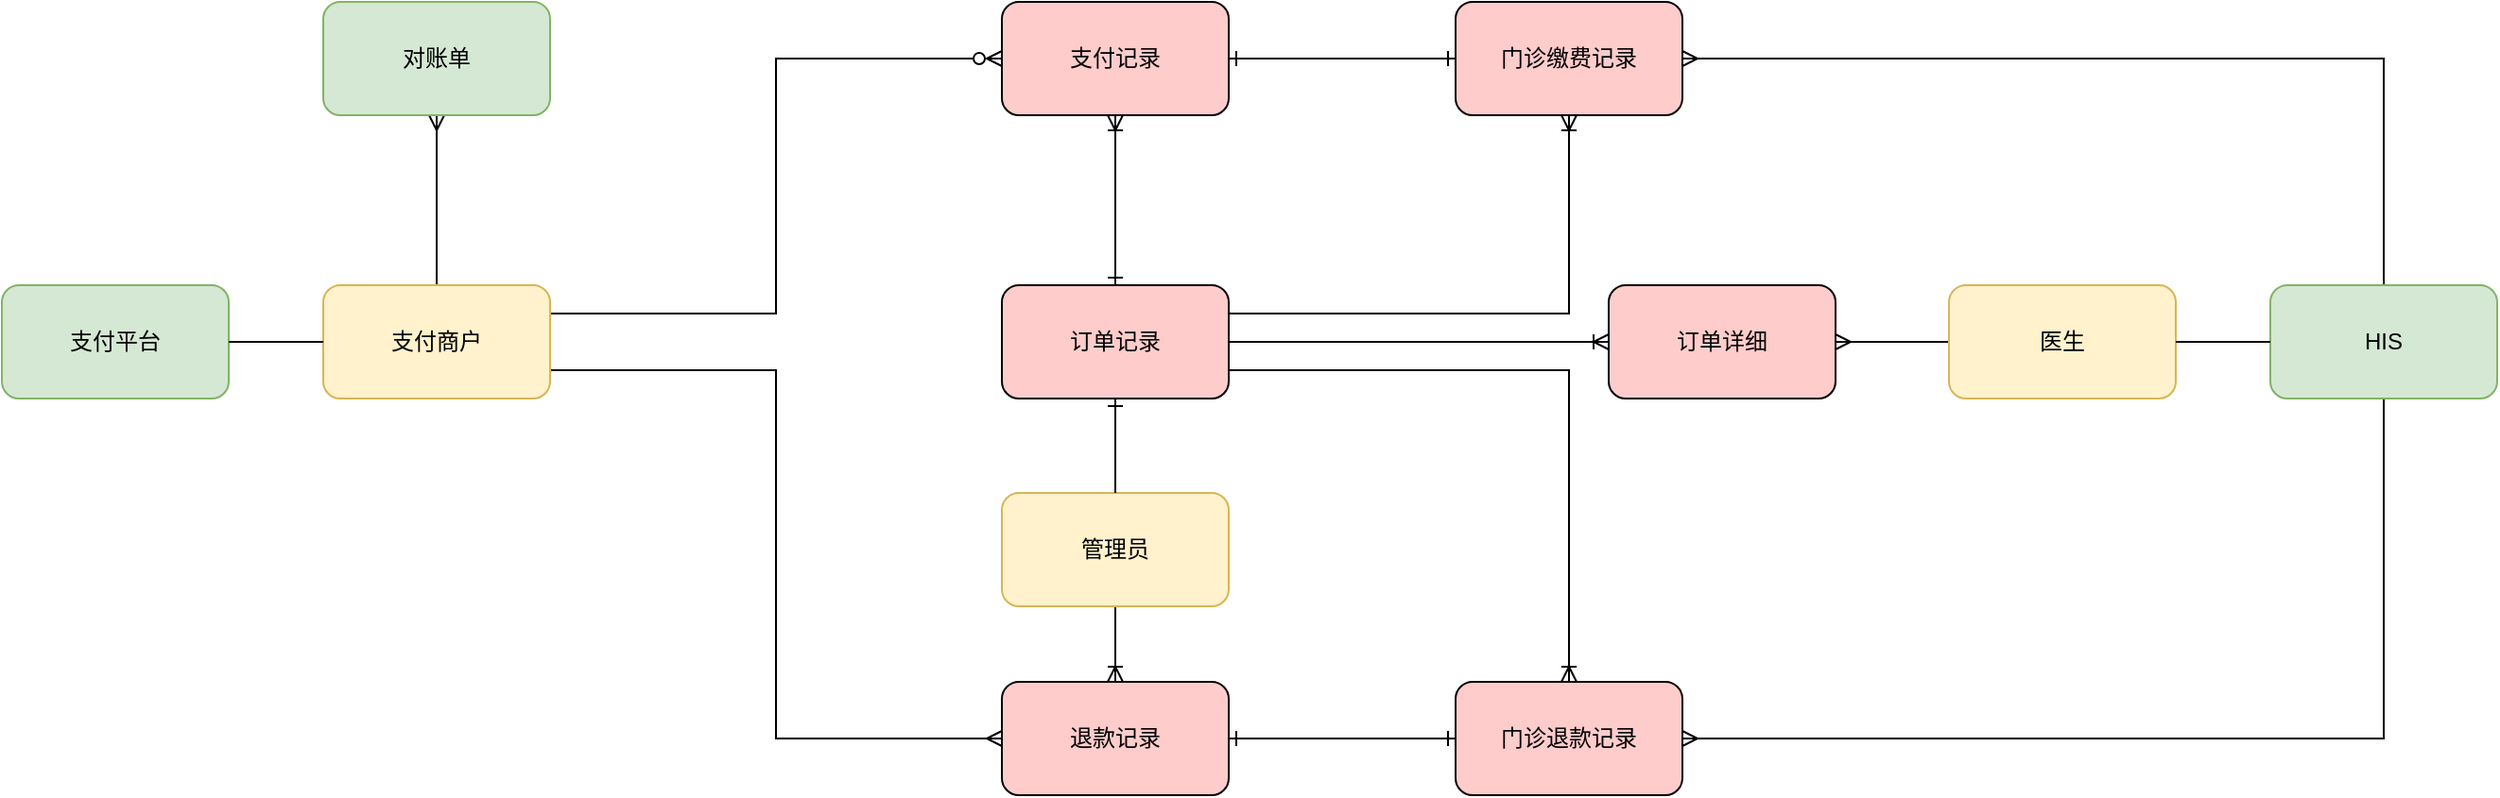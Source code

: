<mxfile version="18.2.0" type="github">
  <diagram id="KhJ2P2RWVF0fFu3-0xIE" name="第 1 页">
    <mxGraphModel dx="2233" dy="755" grid="1" gridSize="10" guides="1" tooltips="1" connect="1" arrows="1" fold="1" page="1" pageScale="1" pageWidth="827" pageHeight="1169" math="0" shadow="0">
      <root>
        <mxCell id="0" />
        <mxCell id="1" parent="0" />
        <mxCell id="GARxsetZ7foCLUvqXNxQ-3" value="" style="edgeStyle=orthogonalEdgeStyle;rounded=0;orthogonalLoop=1;jettySize=auto;html=1;endArrow=ERoneToMany;endFill=0;" edge="1" parent="1" source="GARxsetZ7foCLUvqXNxQ-1" target="GARxsetZ7foCLUvqXNxQ-12">
          <mxGeometry relative="1" as="geometry">
            <mxPoint x="239" y="320" as="targetPoint" />
          </mxGeometry>
        </mxCell>
        <mxCell id="GARxsetZ7foCLUvqXNxQ-5" style="edgeStyle=orthogonalEdgeStyle;rounded=0;orthogonalLoop=1;jettySize=auto;html=1;exitX=0.5;exitY=0;exitDx=0;exitDy=0;endArrow=ERoneToMany;endFill=0;startArrow=ERone;startFill=0;" edge="1" parent="1" source="GARxsetZ7foCLUvqXNxQ-1" target="GARxsetZ7foCLUvqXNxQ-4">
          <mxGeometry relative="1" as="geometry" />
        </mxCell>
        <mxCell id="GARxsetZ7foCLUvqXNxQ-7" style="edgeStyle=orthogonalEdgeStyle;rounded=0;orthogonalLoop=1;jettySize=auto;html=1;exitX=0.5;exitY=1;exitDx=0;exitDy=0;endArrow=ERoneToMany;endFill=0;startArrow=none;startFill=0;" edge="1" parent="1" source="GARxsetZ7foCLUvqXNxQ-32" target="GARxsetZ7foCLUvqXNxQ-6">
          <mxGeometry relative="1" as="geometry" />
        </mxCell>
        <mxCell id="GARxsetZ7foCLUvqXNxQ-9" value="" style="edgeStyle=orthogonalEdgeStyle;rounded=0;orthogonalLoop=1;jettySize=auto;html=1;endArrow=ERoneToMany;endFill=0;exitX=1;exitY=0.25;exitDx=0;exitDy=0;" edge="1" parent="1" source="GARxsetZ7foCLUvqXNxQ-1" target="GARxsetZ7foCLUvqXNxQ-8">
          <mxGeometry relative="1" as="geometry" />
        </mxCell>
        <mxCell id="GARxsetZ7foCLUvqXNxQ-11" value="" style="edgeStyle=orthogonalEdgeStyle;rounded=0;orthogonalLoop=1;jettySize=auto;html=1;endArrow=ERoneToMany;endFill=0;exitX=1;exitY=0.75;exitDx=0;exitDy=0;" edge="1" parent="1" source="GARxsetZ7foCLUvqXNxQ-1" target="GARxsetZ7foCLUvqXNxQ-10">
          <mxGeometry relative="1" as="geometry" />
        </mxCell>
        <mxCell id="GARxsetZ7foCLUvqXNxQ-1" value="订单记录" style="rounded=1;whiteSpace=wrap;html=1;fillColor=#FFCCCC;" vertex="1" parent="1">
          <mxGeometry x="349" y="290" width="120" height="60" as="geometry" />
        </mxCell>
        <mxCell id="GARxsetZ7foCLUvqXNxQ-13" style="edgeStyle=orthogonalEdgeStyle;rounded=0;orthogonalLoop=1;jettySize=auto;html=1;exitX=1;exitY=0.5;exitDx=0;exitDy=0;endArrow=ERone;endFill=0;startArrow=ERone;startFill=0;" edge="1" parent="1" source="GARxsetZ7foCLUvqXNxQ-4" target="GARxsetZ7foCLUvqXNxQ-8">
          <mxGeometry relative="1" as="geometry" />
        </mxCell>
        <mxCell id="GARxsetZ7foCLUvqXNxQ-4" value="支付记录" style="rounded=1;whiteSpace=wrap;html=1;fillColor=#FFCCCC;" vertex="1" parent="1">
          <mxGeometry x="349" y="140" width="120" height="60" as="geometry" />
        </mxCell>
        <mxCell id="GARxsetZ7foCLUvqXNxQ-14" style="edgeStyle=orthogonalEdgeStyle;rounded=0;orthogonalLoop=1;jettySize=auto;html=1;exitX=1;exitY=0.5;exitDx=0;exitDy=0;entryX=0;entryY=0.5;entryDx=0;entryDy=0;startArrow=ERone;startFill=0;endArrow=ERone;endFill=0;" edge="1" parent="1" source="GARxsetZ7foCLUvqXNxQ-6" target="GARxsetZ7foCLUvqXNxQ-10">
          <mxGeometry relative="1" as="geometry" />
        </mxCell>
        <mxCell id="GARxsetZ7foCLUvqXNxQ-6" value="退款记录" style="rounded=1;whiteSpace=wrap;html=1;fillColor=#FFCCCC;" vertex="1" parent="1">
          <mxGeometry x="349" y="500" width="120" height="60" as="geometry" />
        </mxCell>
        <mxCell id="GARxsetZ7foCLUvqXNxQ-8" value="门诊缴费记录" style="whiteSpace=wrap;html=1;rounded=1;fillColor=#FFCCCC;" vertex="1" parent="1">
          <mxGeometry x="589" y="140" width="120" height="60" as="geometry" />
        </mxCell>
        <mxCell id="GARxsetZ7foCLUvqXNxQ-10" value="门诊退款记录" style="whiteSpace=wrap;html=1;rounded=1;fillColor=#FFCCCC;" vertex="1" parent="1">
          <mxGeometry x="589" y="500" width="120" height="60" as="geometry" />
        </mxCell>
        <mxCell id="GARxsetZ7foCLUvqXNxQ-12" value="订单详细" style="rounded=1;whiteSpace=wrap;html=1;fillColor=#FFCCCC;" vertex="1" parent="1">
          <mxGeometry x="670" y="290" width="120" height="60" as="geometry" />
        </mxCell>
        <mxCell id="GARxsetZ7foCLUvqXNxQ-22" style="edgeStyle=orthogonalEdgeStyle;rounded=0;orthogonalLoop=1;jettySize=auto;html=1;exitX=0;exitY=0.5;exitDx=0;exitDy=0;entryX=1;entryY=0.5;entryDx=0;entryDy=0;startArrow=none;startFill=0;endArrow=none;endFill=0;" edge="1" parent="1" source="GARxsetZ7foCLUvqXNxQ-23" target="GARxsetZ7foCLUvqXNxQ-12">
          <mxGeometry relative="1" as="geometry" />
        </mxCell>
        <mxCell id="GARxsetZ7foCLUvqXNxQ-28" style="edgeStyle=orthogonalEdgeStyle;rounded=0;orthogonalLoop=1;jettySize=auto;html=1;exitX=0.5;exitY=0;exitDx=0;exitDy=0;entryX=1;entryY=0.5;entryDx=0;entryDy=0;startArrow=none;startFill=0;endArrow=ERmany;endFill=0;" edge="1" parent="1" source="GARxsetZ7foCLUvqXNxQ-15" target="GARxsetZ7foCLUvqXNxQ-8">
          <mxGeometry relative="1" as="geometry" />
        </mxCell>
        <mxCell id="GARxsetZ7foCLUvqXNxQ-29" style="edgeStyle=orthogonalEdgeStyle;rounded=0;orthogonalLoop=1;jettySize=auto;html=1;exitX=0.5;exitY=1;exitDx=0;exitDy=0;entryX=1;entryY=0.5;entryDx=0;entryDy=0;startArrow=none;startFill=0;endArrow=ERmany;endFill=0;" edge="1" parent="1" source="GARxsetZ7foCLUvqXNxQ-15" target="GARxsetZ7foCLUvqXNxQ-10">
          <mxGeometry relative="1" as="geometry" />
        </mxCell>
        <mxCell id="GARxsetZ7foCLUvqXNxQ-15" value="HIS" style="rounded=1;whiteSpace=wrap;html=1;fillColor=#d5e8d4;strokeColor=#82b366;" vertex="1" parent="1">
          <mxGeometry x="1020" y="290" width="120" height="60" as="geometry" />
        </mxCell>
        <mxCell id="GARxsetZ7foCLUvqXNxQ-20" style="edgeStyle=orthogonalEdgeStyle;rounded=0;orthogonalLoop=1;jettySize=auto;html=1;exitX=1;exitY=0.75;exitDx=0;exitDy=0;entryX=0;entryY=0.5;entryDx=0;entryDy=0;startArrow=none;startFill=0;endArrow=ERmany;endFill=0;" edge="1" parent="1" source="GARxsetZ7foCLUvqXNxQ-17" target="GARxsetZ7foCLUvqXNxQ-6">
          <mxGeometry relative="1" as="geometry" />
        </mxCell>
        <mxCell id="GARxsetZ7foCLUvqXNxQ-31" style="edgeStyle=orthogonalEdgeStyle;rounded=0;orthogonalLoop=1;jettySize=auto;html=1;exitX=0.5;exitY=0;exitDx=0;exitDy=0;startArrow=none;startFill=0;endArrow=ERmany;endFill=0;" edge="1" parent="1" source="GARxsetZ7foCLUvqXNxQ-17" target="GARxsetZ7foCLUvqXNxQ-30">
          <mxGeometry relative="1" as="geometry" />
        </mxCell>
        <mxCell id="GARxsetZ7foCLUvqXNxQ-16" value="支付平台" style="rounded=1;whiteSpace=wrap;html=1;fillColor=#d5e8d4;strokeColor=#82b366;" vertex="1" parent="1">
          <mxGeometry x="-180" y="290" width="120" height="60" as="geometry" />
        </mxCell>
        <mxCell id="GARxsetZ7foCLUvqXNxQ-19" style="edgeStyle=orthogonalEdgeStyle;rounded=0;orthogonalLoop=1;jettySize=auto;html=1;exitX=1;exitY=0.25;exitDx=0;exitDy=0;entryX=0;entryY=0.5;entryDx=0;entryDy=0;startArrow=none;startFill=0;endArrow=ERzeroToMany;endFill=0;" edge="1" parent="1" source="GARxsetZ7foCLUvqXNxQ-17" target="GARxsetZ7foCLUvqXNxQ-4">
          <mxGeometry relative="1" as="geometry" />
        </mxCell>
        <mxCell id="GARxsetZ7foCLUvqXNxQ-27" value="" style="edgeStyle=orthogonalEdgeStyle;rounded=0;orthogonalLoop=1;jettySize=auto;html=1;startArrow=none;startFill=0;endArrow=ERmany;endFill=0;" edge="1" parent="1" source="GARxsetZ7foCLUvqXNxQ-23" target="GARxsetZ7foCLUvqXNxQ-12">
          <mxGeometry relative="1" as="geometry" />
        </mxCell>
        <mxCell id="GARxsetZ7foCLUvqXNxQ-23" value="医生" style="whiteSpace=wrap;html=1;fillColor=#fff2cc;strokeColor=#d6b656;rounded=1;" vertex="1" parent="1">
          <mxGeometry x="850" y="290" width="120" height="60" as="geometry" />
        </mxCell>
        <mxCell id="GARxsetZ7foCLUvqXNxQ-24" value="" style="edgeStyle=orthogonalEdgeStyle;rounded=0;orthogonalLoop=1;jettySize=auto;html=1;exitX=0;exitY=0.5;exitDx=0;exitDy=0;entryX=1;entryY=0.5;entryDx=0;entryDy=0;startArrow=none;startFill=0;endArrow=none;endFill=0;" edge="1" parent="1" source="GARxsetZ7foCLUvqXNxQ-15" target="GARxsetZ7foCLUvqXNxQ-23">
          <mxGeometry relative="1" as="geometry">
            <mxPoint x="920" y="320" as="sourcePoint" />
            <mxPoint x="790" y="320" as="targetPoint" />
          </mxGeometry>
        </mxCell>
        <mxCell id="GARxsetZ7foCLUvqXNxQ-17" value="支付商户" style="whiteSpace=wrap;html=1;fillColor=#fff2cc;strokeColor=#d6b656;rounded=1;" vertex="1" parent="1">
          <mxGeometry x="-10" y="290" width="120" height="60" as="geometry" />
        </mxCell>
        <mxCell id="GARxsetZ7foCLUvqXNxQ-26" value="" style="edgeStyle=orthogonalEdgeStyle;rounded=0;orthogonalLoop=1;jettySize=auto;html=1;exitX=1;exitY=0.5;exitDx=0;exitDy=0;entryX=0;entryY=0.5;entryDx=0;entryDy=0;startArrow=none;startFill=0;endArrow=none;endFill=0;" edge="1" parent="1" source="GARxsetZ7foCLUvqXNxQ-16" target="GARxsetZ7foCLUvqXNxQ-17">
          <mxGeometry relative="1" as="geometry">
            <mxPoint x="-50" y="320" as="sourcePoint" />
            <mxPoint x="159" y="170" as="targetPoint" />
          </mxGeometry>
        </mxCell>
        <mxCell id="GARxsetZ7foCLUvqXNxQ-30" value="对账单" style="rounded=1;whiteSpace=wrap;html=1;fillColor=#d5e8d4;strokeColor=#82b366;" vertex="1" parent="1">
          <mxGeometry x="-10" y="140" width="120" height="60" as="geometry" />
        </mxCell>
        <mxCell id="GARxsetZ7foCLUvqXNxQ-32" value="管理员" style="whiteSpace=wrap;html=1;fillColor=#fff2cc;strokeColor=#d6b656;rounded=1;" vertex="1" parent="1">
          <mxGeometry x="349" y="400" width="120" height="60" as="geometry" />
        </mxCell>
        <mxCell id="GARxsetZ7foCLUvqXNxQ-33" value="" style="edgeStyle=orthogonalEdgeStyle;rounded=0;orthogonalLoop=1;jettySize=auto;html=1;exitX=0.5;exitY=1;exitDx=0;exitDy=0;endArrow=none;endFill=0;startArrow=ERone;startFill=0;" edge="1" parent="1" source="GARxsetZ7foCLUvqXNxQ-1" target="GARxsetZ7foCLUvqXNxQ-32">
          <mxGeometry relative="1" as="geometry">
            <mxPoint x="409" y="350" as="sourcePoint" />
            <mxPoint x="409" y="460" as="targetPoint" />
          </mxGeometry>
        </mxCell>
      </root>
    </mxGraphModel>
  </diagram>
</mxfile>
